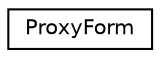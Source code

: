 digraph "Graphical Class Hierarchy"
{
  edge [fontname="Helvetica",fontsize="10",labelfontname="Helvetica",labelfontsize="10"];
  node [fontname="Helvetica",fontsize="10",shape=record];
  rankdir="LR";
  Node1 [label="ProxyForm",height=0.2,width=0.4,color="black", fillcolor="white", style="filled",URL="$class_proxy_form.html"];
}
